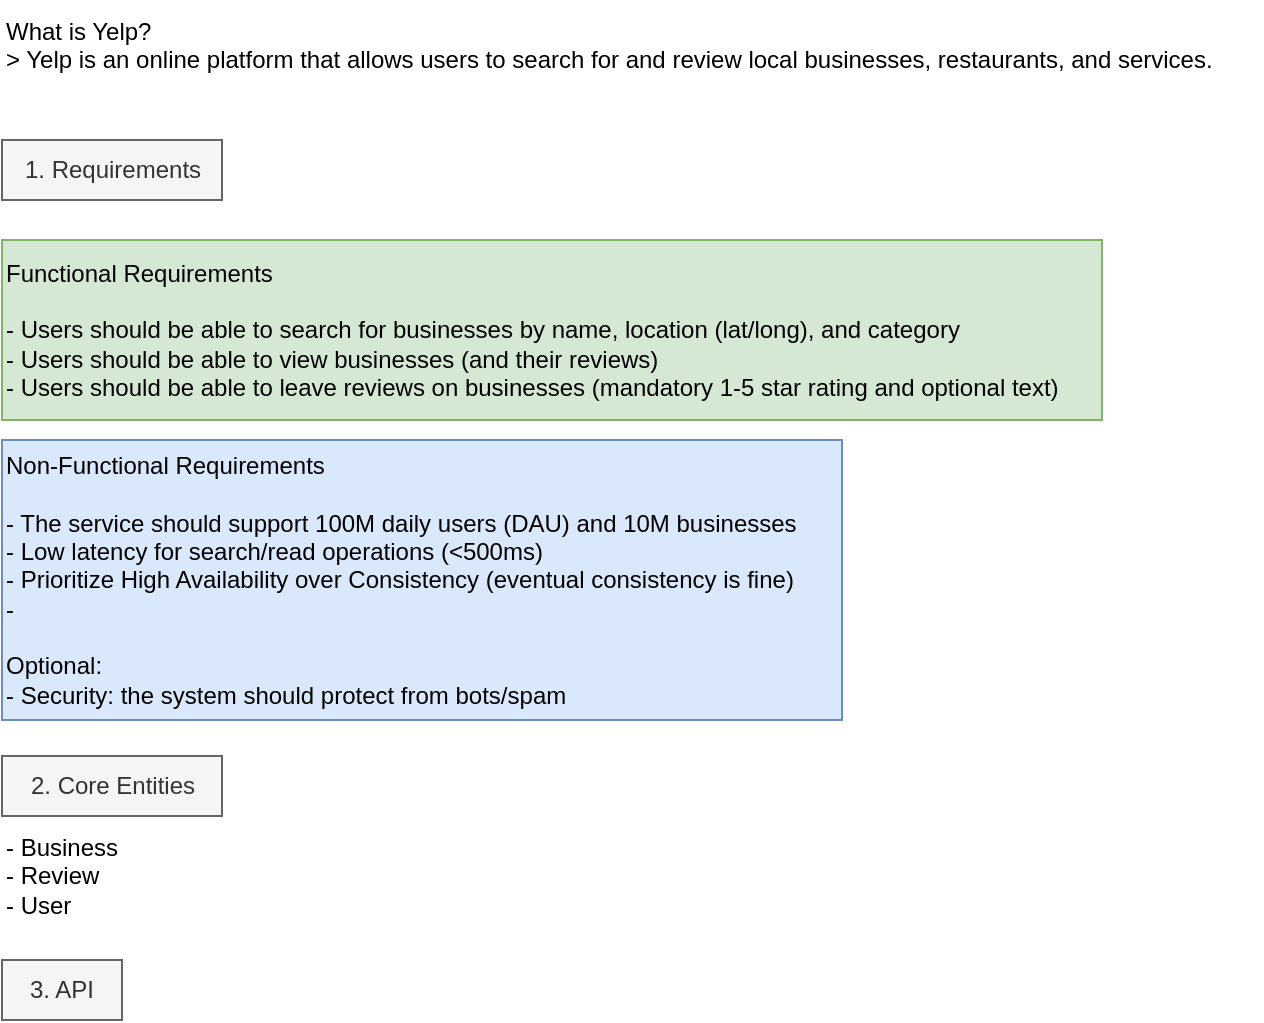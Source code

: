<mxfile version="26.0.16">
  <diagram name="Page-1" id="1U2h8nbjLLuCjXS5kLmN">
    <mxGraphModel dx="1678" dy="1623" grid="1" gridSize="10" guides="1" tooltips="1" connect="1" arrows="1" fold="1" page="1" pageScale="1" pageWidth="850" pageHeight="1100" math="0" shadow="0">
      <root>
        <mxCell id="0" />
        <mxCell id="1" parent="0" />
        <mxCell id="xYoCxOlnZBXiPIidWAu6-1" value="Functional Requirements&lt;div&gt;&lt;br&gt;&lt;/div&gt;&lt;div&gt;-&amp;nbsp;&lt;span style=&quot;background-color: transparent; color: light-dark(rgb(0, 0, 0), rgb(255, 255, 255));&quot;&gt;Users should be able to search for businesses by name, location (lat/long), and category&lt;/span&gt;&lt;/div&gt;&lt;div&gt;- Users should be able to view businesses (and their reviews)&lt;/div&gt;&lt;div&gt;- Users should be able to leave reviews on businesses (mandatory 1-5 star rating and optional text)&lt;/div&gt;" style="text;html=1;align=left;verticalAlign=middle;resizable=0;points=[];autosize=1;strokeColor=#82b366;fillColor=#d5e8d4;" vertex="1" parent="1">
          <mxGeometry x="-35" y="10" width="550" height="90" as="geometry" />
        </mxCell>
        <mxCell id="xYoCxOlnZBXiPIidWAu6-2" value="&lt;div&gt;What is Yelp?&lt;/div&gt;&lt;div&gt;&amp;gt; Yelp is an online platform that allows users to search for and review local businesses, restaurants, and services.&lt;/div&gt;&lt;div&gt;&lt;br&gt;&lt;/div&gt;" style="text;html=1;align=left;verticalAlign=middle;resizable=0;points=[];autosize=1;strokeColor=none;fillColor=none;" vertex="1" parent="1">
          <mxGeometry x="-35" y="-110" width="630" height="60" as="geometry" />
        </mxCell>
        <mxCell id="xYoCxOlnZBXiPIidWAu6-4" value="1. Requirements" style="text;html=1;align=center;verticalAlign=middle;resizable=0;points=[];autosize=1;strokeColor=#666666;fillColor=#f5f5f5;fontColor=#333333;" vertex="1" parent="1">
          <mxGeometry x="-35" y="-40" width="110" height="30" as="geometry" />
        </mxCell>
        <mxCell id="xYoCxOlnZBXiPIidWAu6-5" value="Non-Functional Requirements&lt;div&gt;&lt;br&gt;&lt;/div&gt;&lt;div&gt;- The service should support 100M daily users (DAU) and 10M businesses&lt;/div&gt;&lt;div&gt;- Low latency for search/read operations (&amp;lt;500ms)&lt;/div&gt;&lt;div&gt;- Prioritize High Availability over Consistency (eventual consistency is fine)&lt;/div&gt;&lt;div&gt;-&amp;nbsp;&lt;/div&gt;&lt;div&gt;&lt;br&gt;&lt;/div&gt;&lt;div&gt;Optional:&amp;nbsp;&lt;/div&gt;&lt;div&gt;- Security: the system should protect from bots/spam&lt;/div&gt;" style="text;html=1;align=left;verticalAlign=middle;resizable=0;points=[];autosize=1;strokeColor=#6c8ebf;fillColor=#dae8fc;" vertex="1" parent="1">
          <mxGeometry x="-35" y="110" width="420" height="140" as="geometry" />
        </mxCell>
        <mxCell id="xYoCxOlnZBXiPIidWAu6-6" value="2. Core Entities" style="text;html=1;align=center;verticalAlign=middle;resizable=0;points=[];autosize=1;strokeColor=#666666;fillColor=#f5f5f5;fontColor=#333333;" vertex="1" parent="1">
          <mxGeometry x="-35" y="268" width="110" height="30" as="geometry" />
        </mxCell>
        <mxCell id="xYoCxOlnZBXiPIidWAu6-7" value="- Business&lt;div&gt;- Review&lt;/div&gt;&lt;div&gt;- User&lt;/div&gt;" style="text;html=1;align=left;verticalAlign=middle;resizable=0;points=[];autosize=1;strokeColor=none;fillColor=none;" vertex="1" parent="1">
          <mxGeometry x="-35" y="298" width="80" height="60" as="geometry" />
        </mxCell>
        <mxCell id="xYoCxOlnZBXiPIidWAu6-8" value="3. API" style="text;html=1;align=center;verticalAlign=middle;whiteSpace=wrap;rounded=0;fillColor=#f5f5f5;fontColor=#333333;strokeColor=#666666;" vertex="1" parent="1">
          <mxGeometry x="-35" y="370" width="60" height="30" as="geometry" />
        </mxCell>
      </root>
    </mxGraphModel>
  </diagram>
</mxfile>
